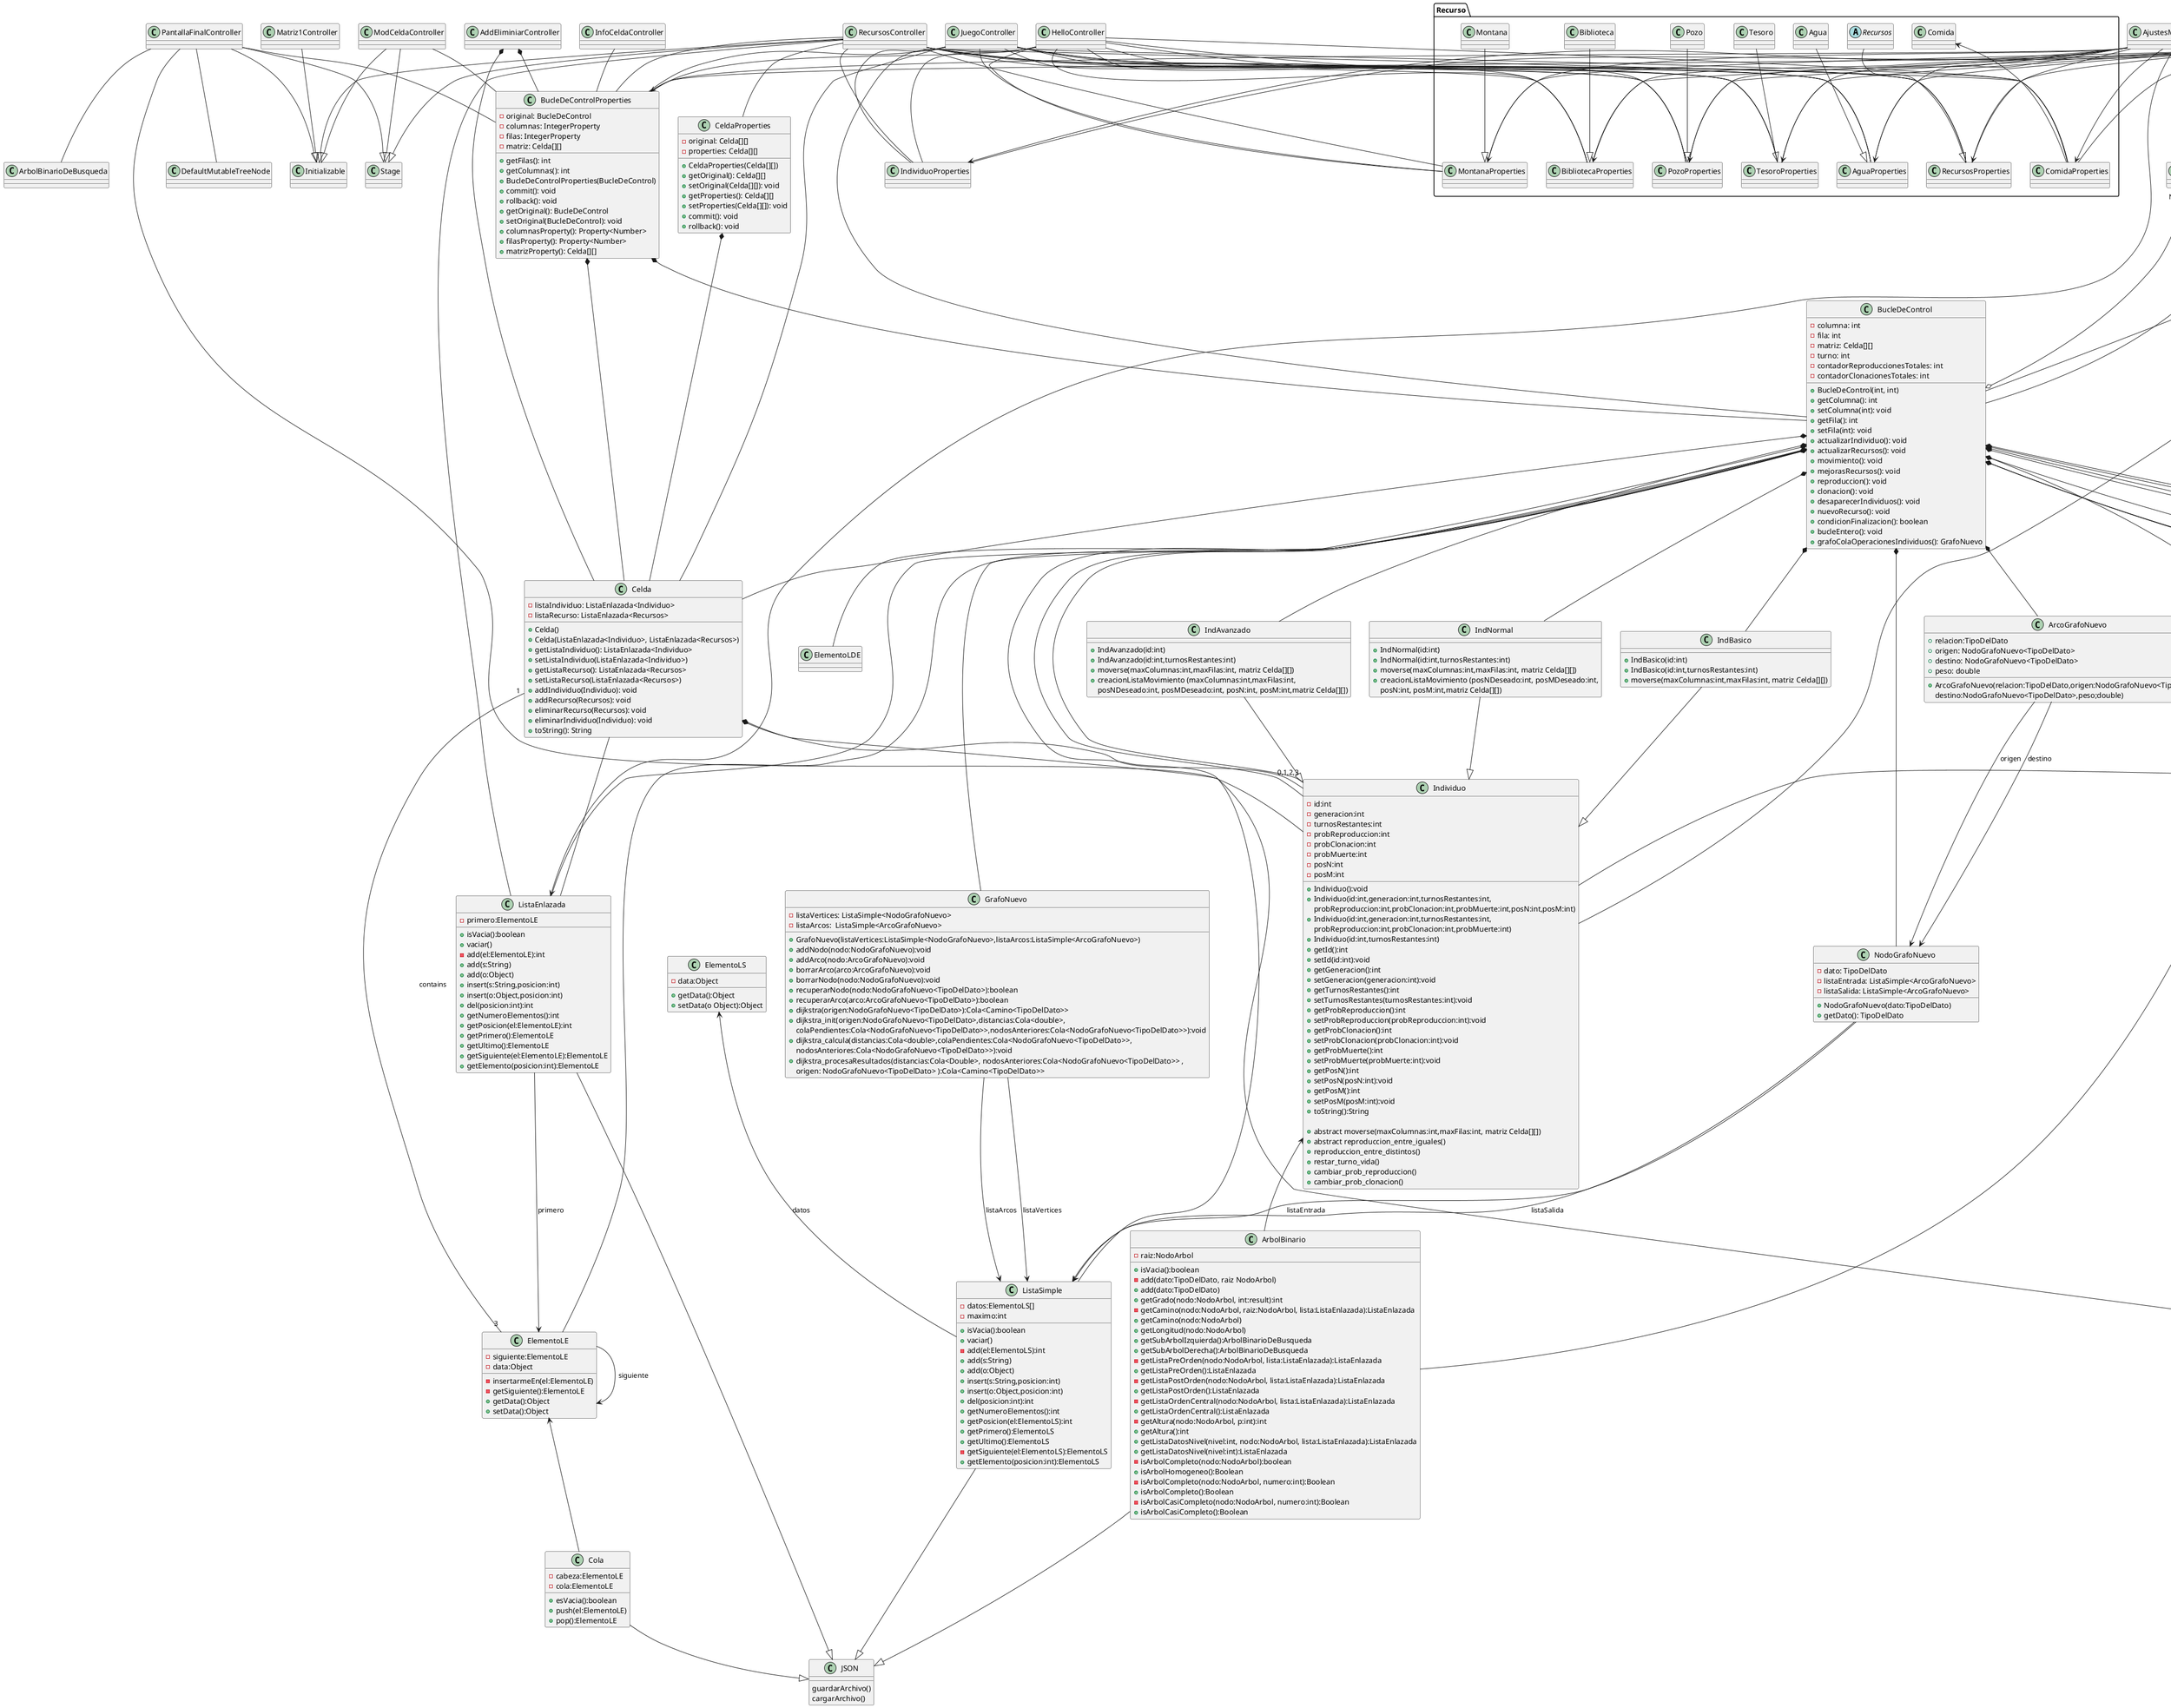 @startuml
'https://plantuml.com/object-diagram


class JSON{
guardarArchivo()
cargarArchivo()
}
class BucleDeControl {
    - columna: int
    - fila: int
    - matriz: Celda[][]
    - turno: int
    - contadorReproduccionesTotales: int
    - contadorClonacionesTotales: int
    + BucleDeControl(int, int)
    + getColumna(): int
    + setColumna(int): void
    + getFila(): int
    + setFila(int): void
    + actualizarIndividuo(): void
    + actualizarRecursos(): void
    + movimiento(): void
    + mejorasRecursos(): void
    + reproduccion(): void
    + clonacion(): void
    + desaparecerIndividuos(): void
    + nuevoRecurso(): void
    + condicionFinalizacion(): boolean
    + bucleEntero(): void
    + grafoColaOperacionesIndividuos(): GrafoNuevo
}

BucleDeControl *-- Celda
BucleDeControl *-- Individuo
BucleDeControl *-- Recursos
BucleDeControl *-- Agua
BucleDeControl *-- Comida
BucleDeControl *-- Biblioteca
BucleDeControl *-- Tesoro
BucleDeControl *-- Pozo
BucleDeControl *-- Montana
BucleDeControl *-- IndAvanzado
BucleDeControl *-- IndNormal
BucleDeControl *-- IndBasico
BucleDeControl *-- ListaEnlazada
BucleDeControl *-- ElementoLE
BucleDeControl *-- ElementoLDE
BucleDeControl *-- NodoArbol
BucleDeControl *-- ListaSimple
BucleDeControl *-- NodoGrafoNuevo
BucleDeControl *-- ArcoGrafoNuevo
BucleDeControl *-- GrafoNuevo

class BucleDeControlProperties {
    - original: BucleDeControl
    - columnas: IntegerProperty
    - filas: IntegerProperty
    - matriz: Celda[][]
    + getFilas(): int
    + getColumnas(): int
    + BucleDeControlProperties(BucleDeControl)
    + commit(): void
    + rollback(): void
    + getOriginal(): BucleDeControl
    + setOriginal(BucleDeControl): void
    + columnasProperty(): Property<Number>
    + filasProperty(): Property<Number>
    + matrizProperty(): Celda[][]
}
BucleDeControlProperties *-- BucleDeControl
BucleDeControlProperties *-- Celda


class Individuo{
-id:int
-generacion:int
-turnosRestantes:int
-probReproduccion:int
-probClonacion:int
-probMuerte:int
-posN:int
-posM:int
+Individuo():void
+Individuo(id:int,generacion:int,turnosRestantes:int,
probReproduccion:int,probClonacion:int,probMuerte:int,posN:int,posM:int)
+Individuo(id:int,generacion:int,turnosRestantes:int,
          probReproduccion:int,probClonacion:int,probMuerte:int)
+Individuo(id:int,turnosRestantes:int)
+getId():int
+setId(id:int):void
+getGeneracion():int
+setGeneracion(generacion:int):void
+getTurnosRestantes():int
+setTurnosRestantes(turnosRestantes:int):void
+getProbReproduccion():int
+setProbReproduccion(probReproduccion:int):void
+getProbClonacion():int
+setProbClonacion(probClonacion:int):void
+getProbMuerte():int
+setProbMuerte(probMuerte:int):void
+getPosN():int
+setPosN(posN:int):void
+getPosM():int
+setPosM(posM:int):void
+toString():String

+abstract moverse(maxColumnas:int,maxFilas:int, matriz Celda[][])
+abstract reproduccion_entre_iguales()
+reproduccion_entre_distintos()
+restar_turno_vida()
+cambiar_prob_reproduccion()
+cambiar_prob_clonacion()
}
class IndBasico{
+IndBasico(id:int)
+IndBasico(id:int,turnosRestantes:int)
+moverse(maxColumnas:int,maxFilas:int, matriz Celda[][])
}
class IndNormal{
+IndNormal(id:int)
+IndNormal(id:int,turnosRestantes:int)
+moverse(maxColumnas:int,maxFilas:int, matriz Celda[][])
+creacionListaMovimiento (posNDeseado:int, posMDeseado:int,
posN:int, posM:int,matriz Celda[][])
}
class IndAvanzado{
+IndAvanzado(id:int)
+IndAvanzado(id:int,turnosRestantes:int)
+moverse(maxColumnas:int,maxFilas:int, matriz Celda[][])
+creacionListaMovimiento (maxColumnas:int,maxFilas:int,
 posNDeseado:int, posMDeseado:int, posN:int, posM:int,matriz Celda[][])
}



class ArbolBinario{
-raiz:NodoArbol
+isVacia():boolean
-add(dato:TipoDelDato, raiz NodoArbol)
+add(dato:TipoDelDato)
+getGrado(nodo:NodoArbol, int:result):int
-getCamino(nodo:NodoArbol, raiz:NodoArbol, lista:ListaEnlazada):ListaEnlazada
+getCamino(nodo:NodoArbol)
+getLongitud(nodo:NodoArbol)
+getSubArbolIzquierda():ArbolBinarioDeBusqueda
+getSubArbolDerecha():ArbolBinarioDeBusqueda
-getListaPreOrden(nodo:NodoArbol, lista:ListaEnlazada):ListaEnlazada
+getListaPreOrden():ListaEnlazada
-getListaPostOrden(nodo:NodoArbol, lista:ListaEnlazada):ListaEnlazada
+getListaPostOrden():ListaEnlazada
-getListaOrdenCentral(nodo:NodoArbol, lista:ListaEnlazada):ListaEnlazada
+getListaOrdenCentral():ListaEnlazada
-getAltura(nodo:NodoArbol, p:int):int
+getAltura():int
+getListaDatosNivel(nivel:int, nodo:NodoArbol, lista:ListaEnlazada):ListaEnlazada
+getListaDatosNivel(nivel:int):ListaEnlazada
-isArbolCompleto(nodo:NodoArbol):boolean
+isArbolHomogeneo():Boolean
-isArbolCompleto(nodo:NodoArbol, numero:int):Boolean
+isArbolCompleto():Boolean
-isArbolCasiCompleto(nodo:NodoArbol, numero:int):Boolean
+isArbolCasiCompleto():Boolean
}
NodoArbol --> NodoArbol:derecha
NodoArbol --> NodoArbol:izquierda

class NodoArbol{
-derecha:NodoArbol
-izquierda:NodoArbol
-dato:TipoDelDato
+getDerecha():NodoArbol
+setDerecha(nodo:NodoArbol)
+getIzquierda():NodoArbol
+setIzquierda(nodo:NodoArbol)
+getDato():TipoDelDato
+setDato(dato:TipoDelDato)
+gradoNodo():int
+esHoja():boolean
}



class NodoGrafoNuevo{
-dato: TipoDelDato
-listaEntrada: ListaSimple<ArcoGrafoNuevo>
-listaSalida: ListaSimple<ArcoGrafoNuevo>
+NodoGrafoNuevo(dato:TipoDelDato)
+getDato(): TipoDelDato
}
class ArcoGrafoNuevo{
+relacion:TipoDelDato
+origen: NodoGrafoNuevo<TipoDelDato>
+destino: NodoGrafoNuevo<TipoDelDato>
+peso: double
+ArcoGrafoNuevo(relacion:TipoDelDato,origen:NodoGrafoNuevo<TipoDelDato>,
destino:NodoGrafoNuevo<TipoDelDato>,peso;double)
}

class GrafoNuevo{
-listaVertices: ListaSimple<NodoGrafoNuevo>
-listaArcos:  ListaSimple<ArcoGrafoNuevo>

+GrafoNuevo(listaVertices:ListaSimple<NodoGrafoNuevo>,listaArcos:ListaSimple<ArcoGrafoNuevo>)
+addNodo(nodo:NodoGrafoNuevo):void
+addArco(nodo:ArcoGrafoNuevo):void
+borrarArco(arco:ArcoGrafoNuevo):void
+borrarNodo(nodo:NodoGrafoNuevo):void
+recuperarNodo(nodo:NodoGrafoNuevo<TipoDelDato>):boolean
+recuperarArco(arco:ArcoGrafoNuevo<TipoDelDato>):boolean
+dijkstra(origen:NodoGrafoNuevo<TipoDelDato>):Cola<Camino<TipoDelDato>>
+dijkstra_init(origen:NodoGrafoNuevo<TipoDelDato>,distancias:Cola<double>,
colaPendientes:Cola<NodoGrafoNuevo<TipoDelDato>>,nodosAnteriores:Cola<NodoGrafoNuevo<TipoDelDato>>):void
+dijkstra_calcula(distancias:Cola<double>,colaPendientes:Cola<NodoGrafoNuevo<TipoDelDato>>,
nodosAnteriores:Cola<NodoGrafoNuevo<TipoDelDato>>):void
+dijkstra_procesaResultados(distancias:Cola<Double>, nodosAnteriores:Cola<NodoGrafoNuevo<TipoDelDato>> ,
origen: NodoGrafoNuevo<TipoDelDato> ):Cola<Camino<TipoDelDato>>
}




class ListaSimple {
-datos:ElementoLS[]
-maximo:int
+isVacia():boolean
+vaciar()
-add(el:ElementoLS):int
+add(s:String)
+add(o:Object)
+insert(s:String,posicion:int)
+insert(o:Object,posicion:int)
+del(posicion:int):int
+getNumeroElementos():int
+getPosicion(el:ElementoLS):int
+getPrimero():ElementoLS
+getUltimo():ElementoLS
-getSiguiente(el:ElementoLS):ElementoLS
+getElemento(posicion:int):ElementoLS
}

class ElementoLS {
-data:Object
+getData():Object
+setData(o Object):Object
}

ElementoLS <-- ListaSimple: datos

class ListaEnlazada {
-primero:ElementoLE
+isVacia():boolean
+vaciar()
-add(el:ElementoLE):int
+add(s:String)
+add(o:Object)
+insert(s:String,posicion:int)
+insert(o:Object,posicion:int)
+del(posicion:int):int
+getNumeroElementos():int
+getPosicion(el:ElementoLE):int
+getPrimero():ElementoLE
+getUltimo():ElementoLE
+getSiguiente(el:ElementoLE):ElementoLE
+getElemento(posicion:int):ElementoLE
}

class ElementoLE {
-siguiente:ElementoLE
-data:Object
-insertarmeEn(el:ElementoLE)
-getSiguiente():ElementoLE
+getData():Object
+setData():Object
}

ListaEnlazada --> ElementoLE:primero
ElementoLE --> ElementoLE:siguiente


class Cola{
-cabeza:ElementoLE
-cola:ElementoLE
+esVacia():boolean
+push(el:ElementoLE)
+pop():ElementoLE
}

package Recurso{
abstract class Recursos{

}
class RecursosProperties{

}
Recursos--|>RecursosProperties
class Agua{

}
class AguaProperties {

}
Agua --|> AguaProperties
class Comida{

}
class ComidaProperties {

}
Comida <-- ComidaProperties
class Montana{

}
class MontanaProperties {

}
Montana --|> MontanaProperties
class Tesoro{

}
class TesoroProperties {

}
Tesoro --|> TesoroProperties
class Biblioteca{

}
class BibliotecaProperties {

}
Biblioteca--|> BibliotecaProperties
class Pozo{

}
class PozoProperties {

}
Pozo --|> PozoProperties
}


Individuo "0,1,2,3" --o BucleDeControl
Entorno "0,1,2,3" --o BucleDeControl
Tablero "NxM" --o BucleDeControl


IndAvanzado --|> Individuo
IndBasico --|> Individuo
IndNormal --|> Individuo

Recursos --|> Entorno
Agua ---|> Recursos
Montana ---|> Recursos
Comida --|> Recursos
Tesoro --|> Recursos
Biblioteca ---|> Recursos
Pozo --|> Recursos

ElementoLE <-- Cola
NodoArbol <-- ArbolBinario
ArbolBinario --|> JSON
ListaEnlazada --|> JSON

Cola --|> JSON
Individuo <-- ArbolBinario
ListaSimple --|> JSON

NodoGrafoNuevo --> ListaSimple: listaSalida
NodoGrafoNuevo --> ListaSimple: listaEntrada

ArcoGrafoNuevo --> NodoGrafoNuevo: origen
ArcoGrafoNuevo --> NodoGrafoNuevo: destino

GrafoNuevo --> ListaSimple:listaVertices
GrafoNuevo --> ListaSimple:listaArcos





class Celda{
- listaIndividuo: ListaEnlazada<Individuo>
- listaRecurso: ListaEnlazada<Recursos>
+ Celda()
+ Celda(ListaEnlazada<Individuo>, ListaEnlazada<Recursos>)
+ getListaIndividuo(): ListaEnlazada<Individuo>
+ setListaIndividuo(ListaEnlazada<Individuo>)
+ getListaRecurso(): ListaEnlazada<Recursos>
+ setListaRecurso(ListaEnlazada<Recursos>)
+ addIndividuo(Individuo): void
+ addRecurso(Recursos): void
+ eliminarRecurso(Recursos): void
+ eliminarIndividuo(Individuo): void
+ toString(): String
}
Celda -- ListaEnlazada
Celda *-- Individuo
Celda *-- Recursos
Celda "1" -- "3" ElementoLE : contains

class CeldaProperties {
    - original: Celda[][]
    - properties: Celda[][]
    + CeldaProperties(Celda[][])
    + getOriginal(): Celda[][]
    + setOriginal(Celda[][]): void
    + getProperties(): Celda[][]
    + setProperties(Celda[][]): void
    + commit(): void
    + rollback(): void
}


CeldaProperties *-- Celda

class RecursosController {}

RecursosController --|> Initializable
RecursosController --|> Stage
RecursosController -- RecursosProperties
RecursosController -- AguaProperties
RecursosController -- BibliotecaProperties
RecursosController -- ComidaProperties
RecursosController -- MontanaProperties
RecursosController -- PozoProperties
RecursosController -- TesoroProperties
RecursosController -- IndividuoProperties
RecursosController -- BucleDeControlProperties
RecursosController -- CeldaProperties
RecursosController -- ListaEnlazada


class PantallaFinalController {}

PantallaFinalController --|> Initializable
PantallaFinalController --|> Stage
PantallaFinalController -- BucleDeControlProperties
PantallaFinalController -- DefaultMutableTreeNode
PantallaFinalController -- ArbolBinarioDeBusqueda
PantallaFinalController -- Individuo

class ModCeldaController {
}

ModCeldaController --|> Initializable
ModCeldaController --|> Stage
ModCeldaController -- BucleDeControlProperties

class Matriz1Controller {}
Matriz1Controller --|> Initializable
class JuegoController {}

JuegoController -- BucleDeControlProperties
JuegoController -- RecursosProperties
JuegoController -- AguaProperties
JuegoController -- BibliotecaProperties
JuegoController -- ComidaProperties
JuegoController -- MontanaProperties
JuegoController -- PozoProperties
JuegoController -- TesoroProperties
JuegoController -- IndividuoProperties
JuegoController -- Celda

class InfoCeldaController {
}
InfoCeldaController -- BucleDeControlProperties
class HelloController {

}



HelloController -- RecursosProperties
HelloController -- AguaProperties
HelloController -- BibliotecaProperties
HelloController -- ComidaProperties
HelloController -- MontanaProperties
HelloController -- PozoProperties
HelloController -- TesoroProperties
HelloController -- IndividuoProperties
HelloController -- BucleDeControl
HelloController -- BucleDeControlProperties

class HelloApplication {

}
HelloApplication -- Recursos
HelloApplication -- RecursosProperties
HelloApplication -- Agua
HelloApplication -- AguaProperties
HelloApplication -- Biblioteca
HelloApplication -- BibliotecaProperties
HelloApplication -- Comida
HelloApplication -- ComidaProperties
HelloApplication -- Montana
HelloApplication -- MontanaProperties
HelloApplication -- Tesoro
HelloApplication -- TesoroProperties
HelloApplication -- Pozo
HelloApplication -- PozoProperties
HelloApplication -- Individuo
HelloApplication -- IndividuoProperties
HelloApplication -- BucleDeControl
HelloApplication -- BucleDeControlProperties

class GuardarDatos {
    - listaIndividuo: String[]
    - listaRecurso: String[]
    - infoIndyRec: int[]
    - fyc: int[]
    + guardarDatos(BucleDeControl, Individuo, Agua, Biblioteca, Comida, Montana, Pozo, Tesoro)
    + cargarBucle(): BucleDeControl
    + cargarIndividuo(): Individuo
    + cargarRecursos(): Recursos
    + cargarAgua(): Agua
    + cargarBiblioteca(): Biblioteca
    + cargarComida(): Comida
    + cargarMontana(): Montana
    + cargarTesoro(): Tesoro
    + cargarPozo(): Pozo
    + fromStringI(String): Individuo
    + fromStringR(String): Recursos
}
GuardarDatos -- BucleDeControl
GuardarDatos -- Individuo
GuardarDatos -- Agua
GuardarDatos -- Biblioteca
GuardarDatos -- Comida
GuardarDatos -- Montana
GuardarDatos -- Pozo
GuardarDatos -- Tesoro
GuardarDatos -- Gson1
GuardarDatos -- Recursos
class AddEliminiarController {

}


AddEliminiarController *-- BucleDeControlProperties
AddEliminiarController *-- Celda

class AjustesMidJuegoController {

}
AjustesMidJuegoController  -->  RecursosProperties
AjustesMidJuegoController  -->  AguaProperties
AjustesMidJuegoController  -->  BibliotecaProperties
AjustesMidJuegoController  -->  ComidaProperties
AjustesMidJuegoController  -->  MontanaProperties
AjustesMidJuegoController  -->  PozoProperties
AjustesMidJuegoController  -->  TesoroProperties
AjustesMidJuegoController  -->  IndividuoProperties
AjustesMidJuegoController  -->  BucleDeControlProperties
AjustesMidJuegoController  -->  ListaEnlazada





@enduml
